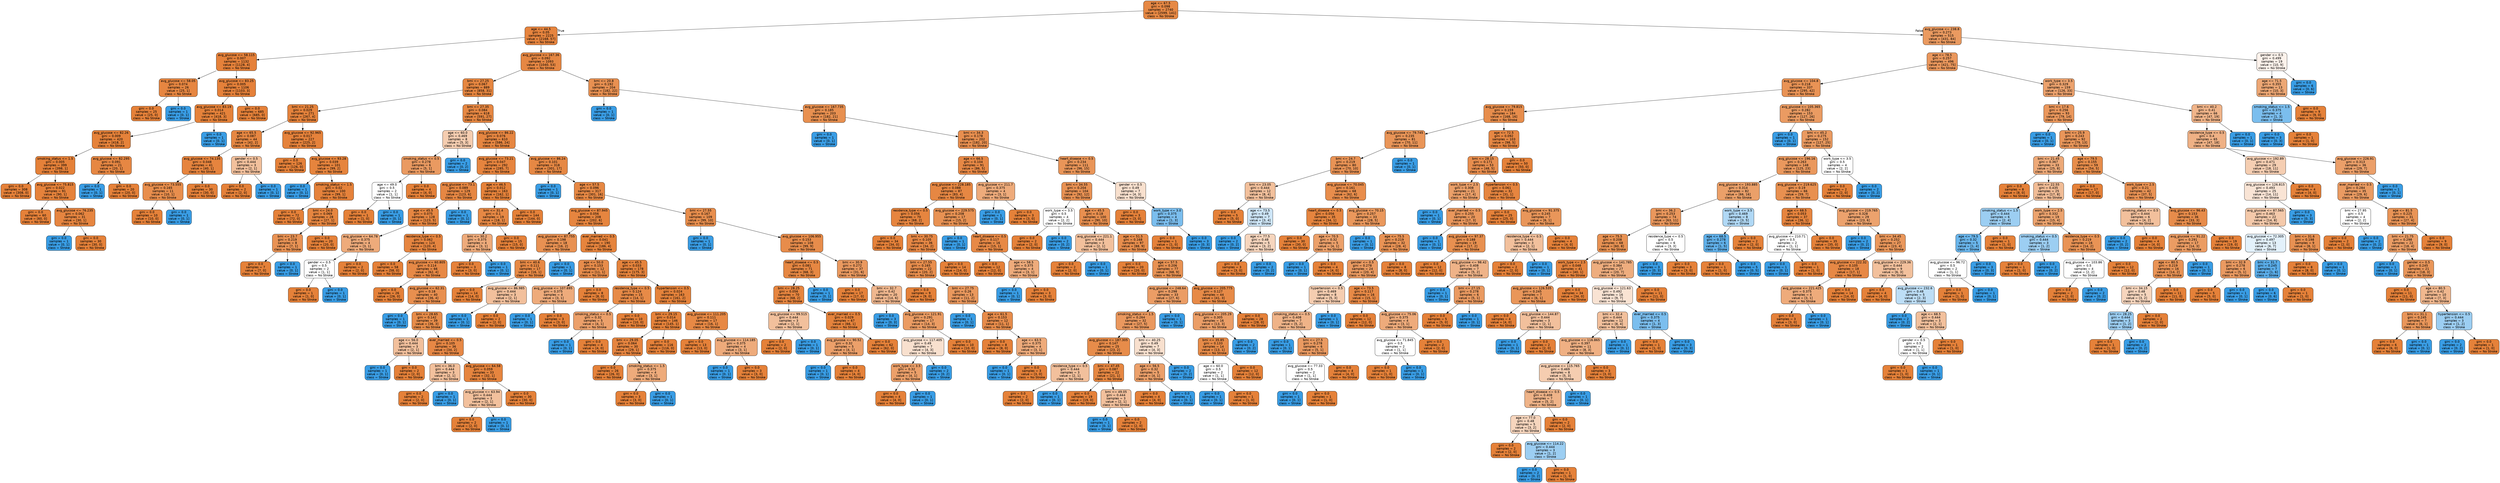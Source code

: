 digraph Tree {
node [shape=box, style="filled, rounded", color="black", fontname="helvetica"] ;
edge [fontname="helvetica"] ;
0 [label="age <= 67.5\ngini = 0.098\nsamples = 2740\nvalue = [2599, 141]\nclass = No Stroke", fillcolor="#e68844"] ;
1 [label="age <= 44.5\ngini = 0.05\nsamples = 2225\nvalue = [2168, 57]\nclass = No Stroke", fillcolor="#e6843e"] ;
0 -> 1 [labeldistance=2.5, labelangle=45, headlabel="True"] ;
2 [label="avg_glucose <= 58.115\ngini = 0.007\nsamples = 1132\nvalue = [1128, 4]\nclass = No Stroke", fillcolor="#e5813a"] ;
1 -> 2 ;
3 [label="avg_glucose <= 58.05\ngini = 0.074\nsamples = 26\nvalue = [25, 1]\nclass = No Stroke", fillcolor="#e68641"] ;
2 -> 3 ;
4 [label="gini = 0.0\nsamples = 25\nvalue = [25, 0]\nclass = No Stroke", fillcolor="#e58139"] ;
3 -> 4 ;
5 [label="gini = 0.0\nsamples = 1\nvalue = [0, 1]\nclass = Stroke", fillcolor="#399de5"] ;
3 -> 5 ;
6 [label="avg_glucose <= 83.25\ngini = 0.005\nsamples = 1106\nvalue = [1103, 3]\nclass = No Stroke", fillcolor="#e5813a"] ;
2 -> 6 ;
7 [label="avg_glucose <= 83.19\ngini = 0.014\nsamples = 421\nvalue = [418, 3]\nclass = No Stroke", fillcolor="#e5823a"] ;
6 -> 7 ;
8 [label="avg_glucose <= 82.26\ngini = 0.009\nsamples = 420\nvalue = [418, 2]\nclass = No Stroke", fillcolor="#e5823a"] ;
7 -> 8 ;
9 [label="smoking_status <= 1.5\ngini = 0.005\nsamples = 399\nvalue = [398, 1]\nclass = No Stroke", fillcolor="#e58139"] ;
8 -> 9 ;
10 [label="gini = 0.0\nsamples = 308\nvalue = [308, 0]\nclass = No Stroke", fillcolor="#e58139"] ;
9 -> 10 ;
11 [label="avg_glucose <= 75.815\ngini = 0.022\nsamples = 91\nvalue = [90, 1]\nclass = No Stroke", fillcolor="#e5823b"] ;
9 -> 11 ;
12 [label="gini = 0.0\nsamples = 60\nvalue = [60, 0]\nclass = No Stroke", fillcolor="#e58139"] ;
11 -> 12 ;
13 [label="avg_glucose <= 76.235\ngini = 0.062\nsamples = 31\nvalue = [30, 1]\nclass = No Stroke", fillcolor="#e68540"] ;
11 -> 13 ;
14 [label="gini = 0.0\nsamples = 1\nvalue = [0, 1]\nclass = Stroke", fillcolor="#399de5"] ;
13 -> 14 ;
15 [label="gini = 0.0\nsamples = 30\nvalue = [30, 0]\nclass = No Stroke", fillcolor="#e58139"] ;
13 -> 15 ;
16 [label="avg_glucose <= 82.295\ngini = 0.091\nsamples = 21\nvalue = [20, 1]\nclass = No Stroke", fillcolor="#e68743"] ;
8 -> 16 ;
17 [label="gini = 0.0\nsamples = 1\nvalue = [0, 1]\nclass = Stroke", fillcolor="#399de5"] ;
16 -> 17 ;
18 [label="gini = 0.0\nsamples = 20\nvalue = [20, 0]\nclass = No Stroke", fillcolor="#e58139"] ;
16 -> 18 ;
19 [label="gini = 0.0\nsamples = 1\nvalue = [0, 1]\nclass = Stroke", fillcolor="#399de5"] ;
7 -> 19 ;
20 [label="gini = 0.0\nsamples = 685\nvalue = [685, 0]\nclass = No Stroke", fillcolor="#e58139"] ;
6 -> 20 ;
21 [label="avg_glucose <= 167.36\ngini = 0.092\nsamples = 1093\nvalue = [1040, 53]\nclass = No Stroke", fillcolor="#e68743"] ;
1 -> 21 ;
22 [label="bmi <= 27.25\ngini = 0.067\nsamples = 889\nvalue = [858, 31]\nclass = No Stroke", fillcolor="#e68640"] ;
21 -> 22 ;
23 [label="bmi <= 21.25\ngini = 0.029\nsamples = 271\nvalue = [267, 4]\nclass = No Stroke", fillcolor="#e5833c"] ;
22 -> 23 ;
24 [label="age <= 65.5\ngini = 0.087\nsamples = 44\nvalue = [42, 2]\nclass = No Stroke", fillcolor="#e68742"] ;
23 -> 24 ;
25 [label="avg_glucose <= 74.135\ngini = 0.048\nsamples = 41\nvalue = [40, 1]\nclass = No Stroke", fillcolor="#e6843e"] ;
24 -> 25 ;
26 [label="avg_glucose <= 73.555\ngini = 0.165\nsamples = 11\nvalue = [10, 1]\nclass = No Stroke", fillcolor="#e88e4d"] ;
25 -> 26 ;
27 [label="gini = 0.0\nsamples = 10\nvalue = [10, 0]\nclass = No Stroke", fillcolor="#e58139"] ;
26 -> 27 ;
28 [label="gini = 0.0\nsamples = 1\nvalue = [0, 1]\nclass = Stroke", fillcolor="#399de5"] ;
26 -> 28 ;
29 [label="gini = 0.0\nsamples = 30\nvalue = [30, 0]\nclass = No Stroke", fillcolor="#e58139"] ;
25 -> 29 ;
30 [label="gender <= 0.5\ngini = 0.444\nsamples = 3\nvalue = [2, 1]\nclass = No Stroke", fillcolor="#f2c09c"] ;
24 -> 30 ;
31 [label="gini = 0.0\nsamples = 2\nvalue = [2, 0]\nclass = No Stroke", fillcolor="#e58139"] ;
30 -> 31 ;
32 [label="gini = 0.0\nsamples = 1\nvalue = [0, 1]\nclass = Stroke", fillcolor="#399de5"] ;
30 -> 32 ;
33 [label="avg_glucose <= 92.965\ngini = 0.017\nsamples = 227\nvalue = [225, 2]\nclass = No Stroke", fillcolor="#e5823b"] ;
23 -> 33 ;
34 [label="gini = 0.0\nsamples = 126\nvalue = [126, 0]\nclass = No Stroke", fillcolor="#e58139"] ;
33 -> 34 ;
35 [label="avg_glucose <= 93.28\ngini = 0.039\nsamples = 101\nvalue = [99, 2]\nclass = No Stroke", fillcolor="#e6843d"] ;
33 -> 35 ;
36 [label="gini = 0.0\nsamples = 1\nvalue = [0, 1]\nclass = Stroke", fillcolor="#399de5"] ;
35 -> 36 ;
37 [label="smoking_status <= 1.5\ngini = 0.02\nsamples = 100\nvalue = [99, 1]\nclass = No Stroke", fillcolor="#e5823b"] ;
35 -> 37 ;
38 [label="gini = 0.0\nsamples = 72\nvalue = [72, 0]\nclass = No Stroke", fillcolor="#e58139"] ;
37 -> 38 ;
39 [label="bmi <= 24.0\ngini = 0.069\nsamples = 28\nvalue = [27, 1]\nclass = No Stroke", fillcolor="#e68640"] ;
37 -> 39 ;
40 [label="bmi <= 23.7\ngini = 0.219\nsamples = 8\nvalue = [7, 1]\nclass = No Stroke", fillcolor="#e99355"] ;
39 -> 40 ;
41 [label="gini = 0.0\nsamples = 7\nvalue = [7, 0]\nclass = No Stroke", fillcolor="#e58139"] ;
40 -> 41 ;
42 [label="gini = 0.0\nsamples = 1\nvalue = [0, 1]\nclass = Stroke", fillcolor="#399de5"] ;
40 -> 42 ;
43 [label="gini = 0.0\nsamples = 20\nvalue = [20, 0]\nclass = No Stroke", fillcolor="#e58139"] ;
39 -> 43 ;
44 [label="bmi <= 27.35\ngini = 0.084\nsamples = 618\nvalue = [591, 27]\nclass = No Stroke", fillcolor="#e68742"] ;
22 -> 44 ;
45 [label="age <= 60.0\ngini = 0.469\nsamples = 8\nvalue = [5, 3]\nclass = No Stroke", fillcolor="#f5cdb0"] ;
44 -> 45 ;
46 [label="smoking_status <= 0.5\ngini = 0.278\nsamples = 6\nvalue = [5, 1]\nclass = No Stroke", fillcolor="#ea9a61"] ;
45 -> 46 ;
47 [label="age <= 49.0\ngini = 0.5\nsamples = 2\nvalue = [1, 1]\nclass = No Stroke", fillcolor="#ffffff"] ;
46 -> 47 ;
48 [label="gini = 0.0\nsamples = 1\nvalue = [1, 0]\nclass = No Stroke", fillcolor="#e58139"] ;
47 -> 48 ;
49 [label="gini = 0.0\nsamples = 1\nvalue = [0, 1]\nclass = Stroke", fillcolor="#399de5"] ;
47 -> 49 ;
50 [label="gini = 0.0\nsamples = 4\nvalue = [4, 0]\nclass = No Stroke", fillcolor="#e58139"] ;
46 -> 50 ;
51 [label="gini = 0.0\nsamples = 2\nvalue = [0, 2]\nclass = Stroke", fillcolor="#399de5"] ;
45 -> 51 ;
52 [label="avg_glucose <= 86.22\ngini = 0.076\nsamples = 610\nvalue = [586, 24]\nclass = No Stroke", fillcolor="#e68641"] ;
44 -> 52 ;
53 [label="avg_glucose <= 73.21\ngini = 0.047\nsamples = 292\nvalue = [285, 7]\nclass = No Stroke", fillcolor="#e6843e"] ;
52 -> 53 ;
54 [label="avg_glucose <= 73.1\ngini = 0.089\nsamples = 129\nvalue = [123, 6]\nclass = No Stroke", fillcolor="#e68743"] ;
53 -> 54 ;
55 [label="age <= 45.5\ngini = 0.075\nsamples = 128\nvalue = [123, 5]\nclass = No Stroke", fillcolor="#e68641"] ;
54 -> 55 ;
56 [label="avg_glucose <= 64.78\ngini = 0.375\nsamples = 4\nvalue = [3, 1]\nclass = No Stroke", fillcolor="#eeab7b"] ;
55 -> 56 ;
57 [label="gender <= 0.5\ngini = 0.5\nsamples = 2\nvalue = [1, 1]\nclass = No Stroke", fillcolor="#ffffff"] ;
56 -> 57 ;
58 [label="gini = 0.0\nsamples = 1\nvalue = [1, 0]\nclass = No Stroke", fillcolor="#e58139"] ;
57 -> 58 ;
59 [label="gini = 0.0\nsamples = 1\nvalue = [0, 1]\nclass = Stroke", fillcolor="#399de5"] ;
57 -> 59 ;
60 [label="gini = 0.0\nsamples = 2\nvalue = [2, 0]\nclass = No Stroke", fillcolor="#e58139"] ;
56 -> 60 ;
61 [label="residence_type <= 0.5\ngini = 0.062\nsamples = 124\nvalue = [120, 4]\nclass = No Stroke", fillcolor="#e68540"] ;
55 -> 61 ;
62 [label="gini = 0.0\nsamples = 58\nvalue = [58, 0]\nclass = No Stroke", fillcolor="#e58139"] ;
61 -> 62 ;
63 [label="avg_glucose <= 60.805\ngini = 0.114\nsamples = 66\nvalue = [62, 4]\nclass = No Stroke", fillcolor="#e78946"] ;
61 -> 63 ;
64 [label="gini = 0.0\nsamples = 26\nvalue = [26, 0]\nclass = No Stroke", fillcolor="#e58139"] ;
63 -> 64 ;
65 [label="avg_glucose <= 62.31\ngini = 0.18\nsamples = 40\nvalue = [36, 4]\nclass = No Stroke", fillcolor="#e88f4f"] ;
63 -> 65 ;
66 [label="gini = 0.0\nsamples = 1\nvalue = [0, 1]\nclass = Stroke", fillcolor="#399de5"] ;
65 -> 66 ;
67 [label="bmi <= 28.65\ngini = 0.142\nsamples = 39\nvalue = [36, 3]\nclass = No Stroke", fillcolor="#e78c49"] ;
65 -> 67 ;
68 [label="age <= 56.0\ngini = 0.444\nsamples = 3\nvalue = [2, 1]\nclass = No Stroke", fillcolor="#f2c09c"] ;
67 -> 68 ;
69 [label="gini = 0.0\nsamples = 1\nvalue = [0, 1]\nclass = Stroke", fillcolor="#399de5"] ;
68 -> 69 ;
70 [label="gini = 0.0\nsamples = 2\nvalue = [2, 0]\nclass = No Stroke", fillcolor="#e58139"] ;
68 -> 70 ;
71 [label="ever_married <= 0.5\ngini = 0.105\nsamples = 36\nvalue = [34, 2]\nclass = No Stroke", fillcolor="#e78845"] ;
67 -> 71 ;
72 [label="bmi <= 36.0\ngini = 0.444\nsamples = 3\nvalue = [2, 1]\nclass = No Stroke", fillcolor="#f2c09c"] ;
71 -> 72 ;
73 [label="gini = 0.0\nsamples = 2\nvalue = [2, 0]\nclass = No Stroke", fillcolor="#e58139"] ;
72 -> 73 ;
74 [label="gini = 0.0\nsamples = 1\nvalue = [0, 1]\nclass = Stroke", fillcolor="#399de5"] ;
72 -> 74 ;
75 [label="avg_glucose <= 64.58\ngini = 0.059\nsamples = 33\nvalue = [32, 1]\nclass = No Stroke", fillcolor="#e6853f"] ;
71 -> 75 ;
76 [label="avg_glucose <= 63.94\ngini = 0.444\nsamples = 3\nvalue = [2, 1]\nclass = No Stroke", fillcolor="#f2c09c"] ;
75 -> 76 ;
77 [label="gini = 0.0\nsamples = 2\nvalue = [2, 0]\nclass = No Stroke", fillcolor="#e58139"] ;
76 -> 77 ;
78 [label="gini = 0.0\nsamples = 1\nvalue = [0, 1]\nclass = Stroke", fillcolor="#399de5"] ;
76 -> 78 ;
79 [label="gini = 0.0\nsamples = 30\nvalue = [30, 0]\nclass = No Stroke", fillcolor="#e58139"] ;
75 -> 79 ;
80 [label="gini = 0.0\nsamples = 1\nvalue = [0, 1]\nclass = Stroke", fillcolor="#399de5"] ;
54 -> 80 ;
81 [label="age <= 46.5\ngini = 0.012\nsamples = 163\nvalue = [162, 1]\nclass = No Stroke", fillcolor="#e5823a"] ;
53 -> 81 ;
82 [label="bmi <= 31.4\ngini = 0.1\nsamples = 19\nvalue = [18, 1]\nclass = No Stroke", fillcolor="#e68844"] ;
81 -> 82 ;
83 [label="bmi <= 30.2\ngini = 0.375\nsamples = 4\nvalue = [3, 1]\nclass = No Stroke", fillcolor="#eeab7b"] ;
82 -> 83 ;
84 [label="gini = 0.0\nsamples = 3\nvalue = [3, 0]\nclass = No Stroke", fillcolor="#e58139"] ;
83 -> 84 ;
85 [label="gini = 0.0\nsamples = 1\nvalue = [0, 1]\nclass = Stroke", fillcolor="#399de5"] ;
83 -> 85 ;
86 [label="gini = 0.0\nsamples = 15\nvalue = [15, 0]\nclass = No Stroke", fillcolor="#e58139"] ;
82 -> 86 ;
87 [label="gini = 0.0\nsamples = 144\nvalue = [144, 0]\nclass = No Stroke", fillcolor="#e58139"] ;
81 -> 87 ;
88 [label="avg_glucose <= 86.24\ngini = 0.101\nsamples = 318\nvalue = [301, 17]\nclass = No Stroke", fillcolor="#e68844"] ;
52 -> 88 ;
89 [label="gini = 0.0\nsamples = 1\nvalue = [0, 1]\nclass = Stroke", fillcolor="#399de5"] ;
88 -> 89 ;
90 [label="age <= 57.5\ngini = 0.096\nsamples = 317\nvalue = [301, 16]\nclass = No Stroke", fillcolor="#e68844"] ;
88 -> 90 ;
91 [label="avg_glucose <= 87.945\ngini = 0.056\nsamples = 208\nvalue = [202, 6]\nclass = No Stroke", fillcolor="#e6853f"] ;
90 -> 91 ;
92 [label="avg_glucose <= 87.755\ngini = 0.198\nsamples = 18\nvalue = [16, 2]\nclass = No Stroke", fillcolor="#e89152"] ;
91 -> 92 ;
93 [label="bmi <= 40.6\ngini = 0.111\nsamples = 17\nvalue = [16, 1]\nclass = No Stroke", fillcolor="#e78945"] ;
92 -> 93 ;
94 [label="gini = 0.0\nsamples = 14\nvalue = [14, 0]\nclass = No Stroke", fillcolor="#e58139"] ;
93 -> 94 ;
95 [label="avg_glucose <= 86.985\ngini = 0.444\nsamples = 3\nvalue = [2, 1]\nclass = No Stroke", fillcolor="#f2c09c"] ;
93 -> 95 ;
96 [label="gini = 0.0\nsamples = 1\nvalue = [0, 1]\nclass = Stroke", fillcolor="#399de5"] ;
95 -> 96 ;
97 [label="gini = 0.0\nsamples = 2\nvalue = [2, 0]\nclass = No Stroke", fillcolor="#e58139"] ;
95 -> 97 ;
98 [label="gini = 0.0\nsamples = 1\nvalue = [0, 1]\nclass = Stroke", fillcolor="#399de5"] ;
92 -> 98 ;
99 [label="ever_married <= 0.5\ngini = 0.041\nsamples = 190\nvalue = [186, 4]\nclass = No Stroke", fillcolor="#e6843d"] ;
91 -> 99 ;
100 [label="age <= 50.0\ngini = 0.153\nsamples = 12\nvalue = [11, 1]\nclass = No Stroke", fillcolor="#e78c4b"] ;
99 -> 100 ;
101 [label="avg_glucose <= 107.695\ngini = 0.375\nsamples = 4\nvalue = [3, 1]\nclass = No Stroke", fillcolor="#eeab7b"] ;
100 -> 101 ;
102 [label="gini = 0.0\nsamples = 1\nvalue = [0, 1]\nclass = Stroke", fillcolor="#399de5"] ;
101 -> 102 ;
103 [label="gini = 0.0\nsamples = 3\nvalue = [3, 0]\nclass = No Stroke", fillcolor="#e58139"] ;
101 -> 103 ;
104 [label="gini = 0.0\nsamples = 8\nvalue = [8, 0]\nclass = No Stroke", fillcolor="#e58139"] ;
100 -> 104 ;
105 [label="age <= 45.5\ngini = 0.033\nsamples = 178\nvalue = [175, 3]\nclass = No Stroke", fillcolor="#e5833c"] ;
99 -> 105 ;
106 [label="residence_type <= 0.5\ngini = 0.124\nsamples = 15\nvalue = [14, 1]\nclass = No Stroke", fillcolor="#e78a47"] ;
105 -> 106 ;
107 [label="smoking_status <= 0.5\ngini = 0.32\nsamples = 5\nvalue = [4, 1]\nclass = No Stroke", fillcolor="#eca06a"] ;
106 -> 107 ;
108 [label="gini = 0.0\nsamples = 1\nvalue = [0, 1]\nclass = Stroke", fillcolor="#399de5"] ;
107 -> 108 ;
109 [label="gini = 0.0\nsamples = 4\nvalue = [4, 0]\nclass = No Stroke", fillcolor="#e58139"] ;
107 -> 109 ;
110 [label="gini = 0.0\nsamples = 10\nvalue = [10, 0]\nclass = No Stroke", fillcolor="#e58139"] ;
106 -> 110 ;
111 [label="hypertension <= 0.5\ngini = 0.024\nsamples = 163\nvalue = [161, 2]\nclass = No Stroke", fillcolor="#e5833b"] ;
105 -> 111 ;
112 [label="bmi <= 29.15\ngini = 0.014\nsamples = 146\nvalue = [145, 1]\nclass = No Stroke", fillcolor="#e5823a"] ;
111 -> 112 ;
113 [label="bmi <= 29.05\ngini = 0.064\nsamples = 30\nvalue = [29, 1]\nclass = No Stroke", fillcolor="#e68540"] ;
112 -> 113 ;
114 [label="gini = 0.0\nsamples = 26\nvalue = [26, 0]\nclass = No Stroke", fillcolor="#e58139"] ;
113 -> 114 ;
115 [label="smoking_status <= 1.5\ngini = 0.375\nsamples = 4\nvalue = [3, 1]\nclass = No Stroke", fillcolor="#eeab7b"] ;
113 -> 115 ;
116 [label="gini = 0.0\nsamples = 3\nvalue = [3, 0]\nclass = No Stroke", fillcolor="#e58139"] ;
115 -> 116 ;
117 [label="gini = 0.0\nsamples = 1\nvalue = [0, 1]\nclass = Stroke", fillcolor="#399de5"] ;
115 -> 117 ;
118 [label="gini = 0.0\nsamples = 116\nvalue = [116, 0]\nclass = No Stroke", fillcolor="#e58139"] ;
112 -> 118 ;
119 [label="avg_glucose <= 111.205\ngini = 0.111\nsamples = 17\nvalue = [16, 1]\nclass = No Stroke", fillcolor="#e78945"] ;
111 -> 119 ;
120 [label="gini = 0.0\nsamples = 13\nvalue = [13, 0]\nclass = No Stroke", fillcolor="#e58139"] ;
119 -> 120 ;
121 [label="avg_glucose <= 114.185\ngini = 0.375\nsamples = 4\nvalue = [3, 1]\nclass = No Stroke", fillcolor="#eeab7b"] ;
119 -> 121 ;
122 [label="gini = 0.0\nsamples = 1\nvalue = [0, 1]\nclass = Stroke", fillcolor="#399de5"] ;
121 -> 122 ;
123 [label="gini = 0.0\nsamples = 3\nvalue = [3, 0]\nclass = No Stroke", fillcolor="#e58139"] ;
121 -> 123 ;
124 [label="bmi <= 27.55\ngini = 0.167\nsamples = 109\nvalue = [99, 10]\nclass = No Stroke", fillcolor="#e88e4d"] ;
90 -> 124 ;
125 [label="gini = 0.0\nsamples = 1\nvalue = [0, 1]\nclass = Stroke", fillcolor="#399de5"] ;
124 -> 125 ;
126 [label="avg_glucose <= 106.955\ngini = 0.153\nsamples = 108\nvalue = [99, 9]\nclass = No Stroke", fillcolor="#e78c4b"] ;
124 -> 126 ;
127 [label="heart_disease <= 0.5\ngini = 0.081\nsamples = 71\nvalue = [68, 3]\nclass = No Stroke", fillcolor="#e68742"] ;
126 -> 127 ;
128 [label="bmi <= 28.25\ngini = 0.056\nsamples = 70\nvalue = [68, 2]\nclass = No Stroke", fillcolor="#e6853f"] ;
127 -> 128 ;
129 [label="avg_glucose <= 99.515\ngini = 0.444\nsamples = 3\nvalue = [2, 1]\nclass = No Stroke", fillcolor="#f2c09c"] ;
128 -> 129 ;
130 [label="gini = 0.0\nsamples = 2\nvalue = [2, 0]\nclass = No Stroke", fillcolor="#e58139"] ;
129 -> 130 ;
131 [label="gini = 0.0\nsamples = 1\nvalue = [0, 1]\nclass = Stroke", fillcolor="#399de5"] ;
129 -> 131 ;
132 [label="ever_married <= 0.5\ngini = 0.029\nsamples = 67\nvalue = [66, 1]\nclass = No Stroke", fillcolor="#e5833c"] ;
128 -> 132 ;
133 [label="avg_glucose <= 90.52\ngini = 0.32\nsamples = 5\nvalue = [4, 1]\nclass = No Stroke", fillcolor="#eca06a"] ;
132 -> 133 ;
134 [label="gini = 0.0\nsamples = 1\nvalue = [0, 1]\nclass = Stroke", fillcolor="#399de5"] ;
133 -> 134 ;
135 [label="gini = 0.0\nsamples = 4\nvalue = [4, 0]\nclass = No Stroke", fillcolor="#e58139"] ;
133 -> 135 ;
136 [label="gini = 0.0\nsamples = 62\nvalue = [62, 0]\nclass = No Stroke", fillcolor="#e58139"] ;
132 -> 136 ;
137 [label="gini = 0.0\nsamples = 1\nvalue = [0, 1]\nclass = Stroke", fillcolor="#399de5"] ;
127 -> 137 ;
138 [label="bmi <= 30.9\ngini = 0.272\nsamples = 37\nvalue = [31, 6]\nclass = No Stroke", fillcolor="#ea995f"] ;
126 -> 138 ;
139 [label="gini = 0.0\nsamples = 17\nvalue = [17, 0]\nclass = No Stroke", fillcolor="#e58139"] ;
138 -> 139 ;
140 [label="bmi <= 32.7\ngini = 0.42\nsamples = 20\nvalue = [14, 6]\nclass = No Stroke", fillcolor="#f0b78e"] ;
138 -> 140 ;
141 [label="gini = 0.0\nsamples = 3\nvalue = [0, 3]\nclass = Stroke", fillcolor="#399de5"] ;
140 -> 141 ;
142 [label="avg_glucose <= 121.91\ngini = 0.291\nsamples = 17\nvalue = [14, 3]\nclass = No Stroke", fillcolor="#eb9c63"] ;
140 -> 142 ;
143 [label="avg_glucose <= 117.405\ngini = 0.49\nsamples = 7\nvalue = [4, 3]\nclass = No Stroke", fillcolor="#f8e0ce"] ;
142 -> 143 ;
144 [label="work_type <= 3.5\ngini = 0.32\nsamples = 5\nvalue = [4, 1]\nclass = No Stroke", fillcolor="#eca06a"] ;
143 -> 144 ;
145 [label="gini = 0.0\nsamples = 4\nvalue = [4, 0]\nclass = No Stroke", fillcolor="#e58139"] ;
144 -> 145 ;
146 [label="gini = 0.0\nsamples = 1\nvalue = [0, 1]\nclass = Stroke", fillcolor="#399de5"] ;
144 -> 146 ;
147 [label="gini = 0.0\nsamples = 2\nvalue = [0, 2]\nclass = Stroke", fillcolor="#399de5"] ;
143 -> 147 ;
148 [label="gini = 0.0\nsamples = 10\nvalue = [10, 0]\nclass = No Stroke", fillcolor="#e58139"] ;
142 -> 148 ;
149 [label="bmi <= 20.8\ngini = 0.192\nsamples = 204\nvalue = [182, 22]\nclass = No Stroke", fillcolor="#e89051"] ;
21 -> 149 ;
150 [label="gini = 0.0\nsamples = 1\nvalue = [0, 1]\nclass = Stroke", fillcolor="#399de5"] ;
149 -> 150 ;
151 [label="avg_glucose <= 167.735\ngini = 0.185\nsamples = 203\nvalue = [182, 21]\nclass = No Stroke", fillcolor="#e89050"] ;
149 -> 151 ;
152 [label="gini = 0.0\nsamples = 1\nvalue = [0, 1]\nclass = Stroke", fillcolor="#399de5"] ;
151 -> 152 ;
153 [label="bmi <= 34.3\ngini = 0.178\nsamples = 202\nvalue = [182, 20]\nclass = No Stroke", fillcolor="#e88f4f"] ;
151 -> 153 ;
154 [label="age <= 66.5\ngini = 0.104\nsamples = 91\nvalue = [86, 5]\nclass = No Stroke", fillcolor="#e78845"] ;
153 -> 154 ;
155 [label="avg_glucose <= 228.185\ngini = 0.088\nsamples = 87\nvalue = [83, 4]\nclass = No Stroke", fillcolor="#e68743"] ;
154 -> 155 ;
156 [label="residence_type <= 0.5\ngini = 0.056\nsamples = 70\nvalue = [68, 2]\nclass = No Stroke", fillcolor="#e6853f"] ;
155 -> 156 ;
157 [label="gini = 0.0\nsamples = 34\nvalue = [34, 0]\nclass = No Stroke", fillcolor="#e58139"] ;
156 -> 157 ;
158 [label="bmi <= 30.75\ngini = 0.105\nsamples = 36\nvalue = [34, 2]\nclass = No Stroke", fillcolor="#e78845"] ;
156 -> 158 ;
159 [label="bmi <= 27.55\ngini = 0.165\nsamples = 22\nvalue = [20, 2]\nclass = No Stroke", fillcolor="#e88e4d"] ;
158 -> 159 ;
160 [label="gini = 0.0\nsamples = 9\nvalue = [9, 0]\nclass = No Stroke", fillcolor="#e58139"] ;
159 -> 160 ;
161 [label="bmi <= 27.75\ngini = 0.26\nsamples = 13\nvalue = [11, 2]\nclass = No Stroke", fillcolor="#ea985d"] ;
159 -> 161 ;
162 [label="gini = 0.0\nsamples = 1\nvalue = [0, 1]\nclass = Stroke", fillcolor="#399de5"] ;
161 -> 162 ;
163 [label="age <= 61.5\ngini = 0.153\nsamples = 12\nvalue = [11, 1]\nclass = No Stroke", fillcolor="#e78c4b"] ;
161 -> 163 ;
164 [label="gini = 0.0\nsamples = 8\nvalue = [8, 0]\nclass = No Stroke", fillcolor="#e58139"] ;
163 -> 164 ;
165 [label="age <= 63.5\ngini = 0.375\nsamples = 4\nvalue = [3, 1]\nclass = No Stroke", fillcolor="#eeab7b"] ;
163 -> 165 ;
166 [label="gini = 0.0\nsamples = 1\nvalue = [0, 1]\nclass = Stroke", fillcolor="#399de5"] ;
165 -> 166 ;
167 [label="gini = 0.0\nsamples = 3\nvalue = [3, 0]\nclass = No Stroke", fillcolor="#e58139"] ;
165 -> 167 ;
168 [label="gini = 0.0\nsamples = 14\nvalue = [14, 0]\nclass = No Stroke", fillcolor="#e58139"] ;
158 -> 168 ;
169 [label="avg_glucose <= 229.575\ngini = 0.208\nsamples = 17\nvalue = [15, 2]\nclass = No Stroke", fillcolor="#e89253"] ;
155 -> 169 ;
170 [label="gini = 0.0\nsamples = 1\nvalue = [0, 1]\nclass = Stroke", fillcolor="#399de5"] ;
169 -> 170 ;
171 [label="heart_disease <= 0.5\ngini = 0.117\nsamples = 16\nvalue = [15, 1]\nclass = No Stroke", fillcolor="#e78946"] ;
169 -> 171 ;
172 [label="gini = 0.0\nsamples = 12\nvalue = [12, 0]\nclass = No Stroke", fillcolor="#e58139"] ;
171 -> 172 ;
173 [label="age <= 58.5\ngini = 0.375\nsamples = 4\nvalue = [3, 1]\nclass = No Stroke", fillcolor="#eeab7b"] ;
171 -> 173 ;
174 [label="gini = 0.0\nsamples = 1\nvalue = [0, 1]\nclass = Stroke", fillcolor="#399de5"] ;
173 -> 174 ;
175 [label="gini = 0.0\nsamples = 3\nvalue = [3, 0]\nclass = No Stroke", fillcolor="#e58139"] ;
173 -> 175 ;
176 [label="avg_glucose <= 211.7\ngini = 0.375\nsamples = 4\nvalue = [3, 1]\nclass = No Stroke", fillcolor="#eeab7b"] ;
154 -> 176 ;
177 [label="gini = 0.0\nsamples = 1\nvalue = [0, 1]\nclass = Stroke", fillcolor="#399de5"] ;
176 -> 177 ;
178 [label="gini = 0.0\nsamples = 3\nvalue = [3, 0]\nclass = No Stroke", fillcolor="#e58139"] ;
176 -> 178 ;
179 [label="heart_disease <= 0.5\ngini = 0.234\nsamples = 111\nvalue = [96, 15]\nclass = No Stroke", fillcolor="#e99558"] ;
153 -> 179 ;
180 [label="bmi <= 34.55\ngini = 0.204\nsamples = 104\nvalue = [92, 12]\nclass = No Stroke", fillcolor="#e89153"] ;
179 -> 180 ;
181 [label="work_type <= 3.5\ngini = 0.5\nsamples = 4\nvalue = [2, 2]\nclass = No Stroke", fillcolor="#ffffff"] ;
180 -> 181 ;
182 [label="gini = 0.0\nsamples = 2\nvalue = [2, 0]\nclass = No Stroke", fillcolor="#e58139"] ;
181 -> 182 ;
183 [label="gini = 0.0\nsamples = 2\nvalue = [0, 2]\nclass = Stroke", fillcolor="#399de5"] ;
181 -> 183 ;
184 [label="age <= 45.5\ngini = 0.18\nsamples = 100\nvalue = [90, 10]\nclass = No Stroke", fillcolor="#e88f4f"] ;
180 -> 184 ;
185 [label="avg_glucose <= 221.1\ngini = 0.444\nsamples = 3\nvalue = [2, 1]\nclass = No Stroke", fillcolor="#f2c09c"] ;
184 -> 185 ;
186 [label="gini = 0.0\nsamples = 2\nvalue = [2, 0]\nclass = No Stroke", fillcolor="#e58139"] ;
185 -> 186 ;
187 [label="gini = 0.0\nsamples = 1\nvalue = [0, 1]\nclass = Stroke", fillcolor="#399de5"] ;
185 -> 187 ;
188 [label="age <= 51.5\ngini = 0.168\nsamples = 97\nvalue = [88, 9]\nclass = No Stroke", fillcolor="#e88e4d"] ;
184 -> 188 ;
189 [label="gini = 0.0\nsamples = 20\nvalue = [20, 0]\nclass = No Stroke", fillcolor="#e58139"] ;
188 -> 189 ;
190 [label="age <= 57.5\ngini = 0.206\nsamples = 77\nvalue = [68, 9]\nclass = No Stroke", fillcolor="#e89253"] ;
188 -> 190 ;
191 [label="avg_glucose <= 248.64\ngini = 0.298\nsamples = 33\nvalue = [27, 6]\nclass = No Stroke", fillcolor="#eb9d65"] ;
190 -> 191 ;
192 [label="smoking_status <= 1.5\ngini = 0.264\nsamples = 32\nvalue = [27, 5]\nclass = No Stroke", fillcolor="#ea985e"] ;
191 -> 192 ;
193 [label="avg_glucose <= 187.305\ngini = 0.147\nsamples = 25\nvalue = [23, 2]\nclass = No Stroke", fillcolor="#e78c4a"] ;
192 -> 193 ;
194 [label="residence_type <= 0.5\ngini = 0.444\nsamples = 3\nvalue = [2, 1]\nclass = No Stroke", fillcolor="#f2c09c"] ;
193 -> 194 ;
195 [label="gini = 0.0\nsamples = 2\nvalue = [2, 0]\nclass = No Stroke", fillcolor="#e58139"] ;
194 -> 195 ;
196 [label="gini = 0.0\nsamples = 1\nvalue = [0, 1]\nclass = Stroke", fillcolor="#399de5"] ;
194 -> 196 ;
197 [label="bmi <= 47.45\ngini = 0.087\nsamples = 22\nvalue = [21, 1]\nclass = No Stroke", fillcolor="#e68742"] ;
193 -> 197 ;
198 [label="gini = 0.0\nsamples = 19\nvalue = [19, 0]\nclass = No Stroke", fillcolor="#e58139"] ;
197 -> 198 ;
199 [label="bmi <= 49.05\ngini = 0.444\nsamples = 3\nvalue = [2, 1]\nclass = No Stroke", fillcolor="#f2c09c"] ;
197 -> 199 ;
200 [label="gini = 0.0\nsamples = 1\nvalue = [0, 1]\nclass = Stroke", fillcolor="#399de5"] ;
199 -> 200 ;
201 [label="gini = 0.0\nsamples = 2\nvalue = [2, 0]\nclass = No Stroke", fillcolor="#e58139"] ;
199 -> 201 ;
202 [label="bmi <= 40.25\ngini = 0.49\nsamples = 7\nvalue = [4, 3]\nclass = No Stroke", fillcolor="#f8e0ce"] ;
192 -> 202 ;
203 [label="age <= 56.5\ngini = 0.32\nsamples = 5\nvalue = [4, 1]\nclass = No Stroke", fillcolor="#eca06a"] ;
202 -> 203 ;
204 [label="gini = 0.0\nsamples = 4\nvalue = [4, 0]\nclass = No Stroke", fillcolor="#e58139"] ;
203 -> 204 ;
205 [label="gini = 0.0\nsamples = 1\nvalue = [0, 1]\nclass = Stroke", fillcolor="#399de5"] ;
203 -> 205 ;
206 [label="gini = 0.0\nsamples = 2\nvalue = [0, 2]\nclass = Stroke", fillcolor="#399de5"] ;
202 -> 206 ;
207 [label="gini = 0.0\nsamples = 1\nvalue = [0, 1]\nclass = Stroke", fillcolor="#399de5"] ;
191 -> 207 ;
208 [label="avg_glucose <= 205.775\ngini = 0.127\nsamples = 44\nvalue = [41, 3]\nclass = No Stroke", fillcolor="#e78a47"] ;
190 -> 208 ;
209 [label="avg_glucose <= 205.29\ngini = 0.305\nsamples = 16\nvalue = [13, 3]\nclass = No Stroke", fillcolor="#eb9e67"] ;
208 -> 209 ;
210 [label="bmi <= 35.85\ngini = 0.133\nsamples = 14\nvalue = [13, 1]\nclass = No Stroke", fillcolor="#e78b48"] ;
209 -> 210 ;
211 [label="age <= 60.0\ngini = 0.5\nsamples = 2\nvalue = [1, 1]\nclass = No Stroke", fillcolor="#ffffff"] ;
210 -> 211 ;
212 [label="gini = 0.0\nsamples = 1\nvalue = [0, 1]\nclass = Stroke", fillcolor="#399de5"] ;
211 -> 212 ;
213 [label="gini = 0.0\nsamples = 1\nvalue = [1, 0]\nclass = No Stroke", fillcolor="#e58139"] ;
211 -> 213 ;
214 [label="gini = 0.0\nsamples = 12\nvalue = [12, 0]\nclass = No Stroke", fillcolor="#e58139"] ;
210 -> 214 ;
215 [label="gini = 0.0\nsamples = 2\nvalue = [0, 2]\nclass = Stroke", fillcolor="#399de5"] ;
209 -> 215 ;
216 [label="gini = 0.0\nsamples = 28\nvalue = [28, 0]\nclass = No Stroke", fillcolor="#e58139"] ;
208 -> 216 ;
217 [label="gender <= 0.5\ngini = 0.49\nsamples = 7\nvalue = [4, 3]\nclass = No Stroke", fillcolor="#f8e0ce"] ;
179 -> 217 ;
218 [label="gini = 0.0\nsamples = 3\nvalue = [3, 0]\nclass = No Stroke", fillcolor="#e58139"] ;
217 -> 218 ;
219 [label="work_type <= 3.0\ngini = 0.375\nsamples = 4\nvalue = [1, 3]\nclass = Stroke", fillcolor="#7bbeee"] ;
217 -> 219 ;
220 [label="gini = 0.0\nsamples = 1\nvalue = [1, 0]\nclass = No Stroke", fillcolor="#e58139"] ;
219 -> 220 ;
221 [label="gini = 0.0\nsamples = 3\nvalue = [0, 3]\nclass = Stroke", fillcolor="#399de5"] ;
219 -> 221 ;
222 [label="avg_glucose <= 238.8\ngini = 0.273\nsamples = 515\nvalue = [431, 84]\nclass = No Stroke", fillcolor="#ea9a60"] ;
0 -> 222 [labeldistance=2.5, labelangle=-45, headlabel="False"] ;
223 [label="age <= 78.5\ngini = 0.257\nsamples = 496\nvalue = [421, 75]\nclass = No Stroke", fillcolor="#ea975c"] ;
222 -> 223 ;
224 [label="avg_glucose <= 104.8\ngini = 0.218\nsamples = 337\nvalue = [295, 42]\nclass = No Stroke", fillcolor="#e99355"] ;
223 -> 224 ;
225 [label="avg_glucose <= 79.815\ngini = 0.159\nsamples = 184\nvalue = [168, 16]\nclass = No Stroke", fillcolor="#e78d4c"] ;
224 -> 225 ;
226 [label="avg_glucose <= 79.745\ngini = 0.235\nsamples = 81\nvalue = [70, 11]\nclass = No Stroke", fillcolor="#e99558"] ;
225 -> 226 ;
227 [label="bmi <= 24.7\ngini = 0.219\nsamples = 80\nvalue = [70, 10]\nclass = No Stroke", fillcolor="#e99355"] ;
226 -> 227 ;
228 [label="bmi <= 23.05\ngini = 0.444\nsamples = 12\nvalue = [8, 4]\nclass = No Stroke", fillcolor="#f2c09c"] ;
227 -> 228 ;
229 [label="gini = 0.0\nsamples = 5\nvalue = [5, 0]\nclass = No Stroke", fillcolor="#e58139"] ;
228 -> 229 ;
230 [label="age <= 73.5\ngini = 0.49\nsamples = 7\nvalue = [3, 4]\nclass = Stroke", fillcolor="#cee6f8"] ;
228 -> 230 ;
231 [label="gini = 0.0\nsamples = 2\nvalue = [0, 2]\nclass = Stroke", fillcolor="#399de5"] ;
230 -> 231 ;
232 [label="age <= 77.5\ngini = 0.48\nsamples = 5\nvalue = [3, 2]\nclass = No Stroke", fillcolor="#f6d5bd"] ;
230 -> 232 ;
233 [label="gini = 0.0\nsamples = 3\nvalue = [3, 0]\nclass = No Stroke", fillcolor="#e58139"] ;
232 -> 233 ;
234 [label="gini = 0.0\nsamples = 2\nvalue = [0, 2]\nclass = Stroke", fillcolor="#399de5"] ;
232 -> 234 ;
235 [label="avg_glucose <= 70.045\ngini = 0.161\nsamples = 68\nvalue = [62, 6]\nclass = No Stroke", fillcolor="#e88d4c"] ;
227 -> 235 ;
236 [label="heart_disease <= 0.5\ngini = 0.056\nsamples = 35\nvalue = [34, 1]\nclass = No Stroke", fillcolor="#e6853f"] ;
235 -> 236 ;
237 [label="gini = 0.0\nsamples = 30\nvalue = [30, 0]\nclass = No Stroke", fillcolor="#e58139"] ;
236 -> 237 ;
238 [label="age <= 70.5\ngini = 0.32\nsamples = 5\nvalue = [4, 1]\nclass = No Stroke", fillcolor="#eca06a"] ;
236 -> 238 ;
239 [label="gini = 0.0\nsamples = 1\nvalue = [0, 1]\nclass = Stroke", fillcolor="#399de5"] ;
238 -> 239 ;
240 [label="gini = 0.0\nsamples = 4\nvalue = [4, 0]\nclass = No Stroke", fillcolor="#e58139"] ;
238 -> 240 ;
241 [label="avg_glucose <= 70.15\ngini = 0.257\nsamples = 33\nvalue = [28, 5]\nclass = No Stroke", fillcolor="#ea985c"] ;
235 -> 241 ;
242 [label="gini = 0.0\nsamples = 1\nvalue = [0, 1]\nclass = Stroke", fillcolor="#399de5"] ;
241 -> 242 ;
243 [label="age <= 75.5\ngini = 0.219\nsamples = 32\nvalue = [28, 4]\nclass = No Stroke", fillcolor="#e99355"] ;
241 -> 243 ;
244 [label="gender <= 0.5\ngini = 0.278\nsamples = 24\nvalue = [20, 4]\nclass = No Stroke", fillcolor="#ea9a61"] ;
243 -> 244 ;
245 [label="hypertension <= 0.5\ngini = 0.469\nsamples = 8\nvalue = [5, 3]\nclass = No Stroke", fillcolor="#f5cdb0"] ;
244 -> 245 ;
246 [label="smoking_status <= 0.5\ngini = 0.408\nsamples = 7\nvalue = [5, 2]\nclass = No Stroke", fillcolor="#efb388"] ;
245 -> 246 ;
247 [label="gini = 0.0\nsamples = 1\nvalue = [0, 1]\nclass = Stroke", fillcolor="#399de5"] ;
246 -> 247 ;
248 [label="bmi <= 27.5\ngini = 0.278\nsamples = 6\nvalue = [5, 1]\nclass = No Stroke", fillcolor="#ea9a61"] ;
246 -> 248 ;
249 [label="avg_glucose <= 77.33\ngini = 0.5\nsamples = 2\nvalue = [1, 1]\nclass = No Stroke", fillcolor="#ffffff"] ;
248 -> 249 ;
250 [label="gini = 0.0\nsamples = 1\nvalue = [0, 1]\nclass = Stroke", fillcolor="#399de5"] ;
249 -> 250 ;
251 [label="gini = 0.0\nsamples = 1\nvalue = [1, 0]\nclass = No Stroke", fillcolor="#e58139"] ;
249 -> 251 ;
252 [label="gini = 0.0\nsamples = 4\nvalue = [4, 0]\nclass = No Stroke", fillcolor="#e58139"] ;
248 -> 252 ;
253 [label="gini = 0.0\nsamples = 1\nvalue = [0, 1]\nclass = Stroke", fillcolor="#399de5"] ;
245 -> 253 ;
254 [label="age <= 73.5\ngini = 0.117\nsamples = 16\nvalue = [15, 1]\nclass = No Stroke", fillcolor="#e78946"] ;
244 -> 254 ;
255 [label="gini = 0.0\nsamples = 12\nvalue = [12, 0]\nclass = No Stroke", fillcolor="#e58139"] ;
254 -> 255 ;
256 [label="avg_glucose <= 75.06\ngini = 0.375\nsamples = 4\nvalue = [3, 1]\nclass = No Stroke", fillcolor="#eeab7b"] ;
254 -> 256 ;
257 [label="avg_glucose <= 71.845\ngini = 0.5\nsamples = 2\nvalue = [1, 1]\nclass = No Stroke", fillcolor="#ffffff"] ;
256 -> 257 ;
258 [label="gini = 0.0\nsamples = 1\nvalue = [1, 0]\nclass = No Stroke", fillcolor="#e58139"] ;
257 -> 258 ;
259 [label="gini = 0.0\nsamples = 1\nvalue = [0, 1]\nclass = Stroke", fillcolor="#399de5"] ;
257 -> 259 ;
260 [label="gini = 0.0\nsamples = 2\nvalue = [2, 0]\nclass = No Stroke", fillcolor="#e58139"] ;
256 -> 260 ;
261 [label="gini = 0.0\nsamples = 8\nvalue = [8, 0]\nclass = No Stroke", fillcolor="#e58139"] ;
243 -> 261 ;
262 [label="gini = 0.0\nsamples = 1\nvalue = [0, 1]\nclass = Stroke", fillcolor="#399de5"] ;
226 -> 262 ;
263 [label="age <= 72.5\ngini = 0.092\nsamples = 103\nvalue = [98, 5]\nclass = No Stroke", fillcolor="#e68743"] ;
225 -> 263 ;
264 [label="bmi <= 28.15\ngini = 0.171\nsamples = 53\nvalue = [48, 5]\nclass = No Stroke", fillcolor="#e88e4e"] ;
263 -> 264 ;
265 [label="work_type <= 2.5\ngini = 0.308\nsamples = 21\nvalue = [17, 4]\nclass = No Stroke", fillcolor="#eb9f68"] ;
264 -> 265 ;
266 [label="gini = 0.0\nsamples = 1\nvalue = [0, 1]\nclass = Stroke", fillcolor="#399de5"] ;
265 -> 266 ;
267 [label="ever_married <= 0.5\ngini = 0.255\nsamples = 20\nvalue = [17, 3]\nclass = No Stroke", fillcolor="#ea975c"] ;
265 -> 267 ;
268 [label="gini = 0.0\nsamples = 1\nvalue = [0, 1]\nclass = Stroke", fillcolor="#399de5"] ;
267 -> 268 ;
269 [label="avg_glucose <= 97.37\ngini = 0.188\nsamples = 19\nvalue = [17, 2]\nclass = No Stroke", fillcolor="#e89050"] ;
267 -> 269 ;
270 [label="gini = 0.0\nsamples = 12\nvalue = [12, 0]\nclass = No Stroke", fillcolor="#e58139"] ;
269 -> 270 ;
271 [label="avg_glucose <= 98.42\ngini = 0.408\nsamples = 7\nvalue = [5, 2]\nclass = No Stroke", fillcolor="#efb388"] ;
269 -> 271 ;
272 [label="gini = 0.0\nsamples = 1\nvalue = [0, 1]\nclass = Stroke", fillcolor="#399de5"] ;
271 -> 272 ;
273 [label="bmi <= 27.15\ngini = 0.278\nsamples = 6\nvalue = [5, 1]\nclass = No Stroke", fillcolor="#ea9a61"] ;
271 -> 273 ;
274 [label="gini = 0.0\nsamples = 5\nvalue = [5, 0]\nclass = No Stroke", fillcolor="#e58139"] ;
273 -> 274 ;
275 [label="gini = 0.0\nsamples = 1\nvalue = [0, 1]\nclass = Stroke", fillcolor="#399de5"] ;
273 -> 275 ;
276 [label="hypertension <= 0.5\ngini = 0.061\nsamples = 32\nvalue = [31, 1]\nclass = No Stroke", fillcolor="#e6853f"] ;
264 -> 276 ;
277 [label="gini = 0.0\nsamples = 25\nvalue = [25, 0]\nclass = No Stroke", fillcolor="#e58139"] ;
276 -> 277 ;
278 [label="avg_glucose <= 91.375\ngini = 0.245\nsamples = 7\nvalue = [6, 1]\nclass = No Stroke", fillcolor="#e9965a"] ;
276 -> 278 ;
279 [label="residence_type <= 0.5\ngini = 0.444\nsamples = 3\nvalue = [2, 1]\nclass = No Stroke", fillcolor="#f2c09c"] ;
278 -> 279 ;
280 [label="gini = 0.0\nsamples = 2\nvalue = [2, 0]\nclass = No Stroke", fillcolor="#e58139"] ;
279 -> 280 ;
281 [label="gini = 0.0\nsamples = 1\nvalue = [0, 1]\nclass = Stroke", fillcolor="#399de5"] ;
279 -> 281 ;
282 [label="gini = 0.0\nsamples = 4\nvalue = [4, 0]\nclass = No Stroke", fillcolor="#e58139"] ;
278 -> 282 ;
283 [label="gini = 0.0\nsamples = 50\nvalue = [50, 0]\nclass = No Stroke", fillcolor="#e58139"] ;
263 -> 283 ;
284 [label="avg_glucose <= 105.365\ngini = 0.282\nsamples = 153\nvalue = [127, 26]\nclass = No Stroke", fillcolor="#ea9b62"] ;
224 -> 284 ;
285 [label="gini = 0.0\nsamples = 1\nvalue = [0, 1]\nclass = Stroke", fillcolor="#399de5"] ;
284 -> 285 ;
286 [label="bmi <= 45.2\ngini = 0.275\nsamples = 152\nvalue = [127, 25]\nclass = No Stroke", fillcolor="#ea9a60"] ;
284 -> 286 ;
287 [label="avg_glucose <= 196.16\ngini = 0.263\nsamples = 148\nvalue = [125, 23]\nclass = No Stroke", fillcolor="#ea985d"] ;
286 -> 287 ;
288 [label="avg_glucose <= 193.885\ngini = 0.314\nsamples = 82\nvalue = [66, 16]\nclass = No Stroke", fillcolor="#eba069"] ;
287 -> 288 ;
289 [label="bmi <= 36.2\ngini = 0.253\nsamples = 74\nvalue = [63, 11]\nclass = No Stroke", fillcolor="#ea975c"] ;
288 -> 289 ;
290 [label="age <= 75.5\ngini = 0.208\nsamples = 68\nvalue = [60, 8]\nclass = No Stroke", fillcolor="#e89253"] ;
289 -> 290 ;
291 [label="work_type <= 2.5\ngini = 0.048\nsamples = 41\nvalue = [40, 1]\nclass = No Stroke", fillcolor="#e6843e"] ;
290 -> 291 ;
292 [label="avg_glucose <= 126.535\ngini = 0.245\nsamples = 7\nvalue = [6, 1]\nclass = No Stroke", fillcolor="#e9965a"] ;
291 -> 292 ;
293 [label="gini = 0.0\nsamples = 4\nvalue = [4, 0]\nclass = No Stroke", fillcolor="#e58139"] ;
292 -> 293 ;
294 [label="avg_glucose <= 144.87\ngini = 0.444\nsamples = 3\nvalue = [2, 1]\nclass = No Stroke", fillcolor="#f2c09c"] ;
292 -> 294 ;
295 [label="gini = 0.0\nsamples = 1\nvalue = [0, 1]\nclass = Stroke", fillcolor="#399de5"] ;
294 -> 295 ;
296 [label="gini = 0.0\nsamples = 2\nvalue = [2, 0]\nclass = No Stroke", fillcolor="#e58139"] ;
294 -> 296 ;
297 [label="gini = 0.0\nsamples = 34\nvalue = [34, 0]\nclass = No Stroke", fillcolor="#e58139"] ;
291 -> 297 ;
298 [label="avg_glucose <= 141.785\ngini = 0.384\nsamples = 27\nvalue = [20, 7]\nclass = No Stroke", fillcolor="#eead7e"] ;
290 -> 298 ;
299 [label="avg_glucose <= 121.63\ngini = 0.492\nsamples = 16\nvalue = [9, 7]\nclass = No Stroke", fillcolor="#f9e3d3"] ;
298 -> 299 ;
300 [label="bmi <= 32.4\ngini = 0.444\nsamples = 12\nvalue = [8, 4]\nclass = No Stroke", fillcolor="#f2c09c"] ;
299 -> 300 ;
301 [label="avg_glucose <= 116.865\ngini = 0.397\nsamples = 11\nvalue = [8, 3]\nclass = No Stroke", fillcolor="#efb083"] ;
300 -> 301 ;
302 [label="avg_glucose <= 115.765\ngini = 0.469\nsamples = 8\nvalue = [5, 3]\nclass = No Stroke", fillcolor="#f5cdb0"] ;
301 -> 302 ;
303 [label="heart_disease <= 0.5\ngini = 0.408\nsamples = 7\nvalue = [5, 2]\nclass = No Stroke", fillcolor="#efb388"] ;
302 -> 303 ;
304 [label="age <= 77.0\ngini = 0.48\nsamples = 5\nvalue = [3, 2]\nclass = No Stroke", fillcolor="#f6d5bd"] ;
303 -> 304 ;
305 [label="gini = 0.0\nsamples = 2\nvalue = [2, 0]\nclass = No Stroke", fillcolor="#e58139"] ;
304 -> 305 ;
306 [label="avg_glucose <= 114.22\ngini = 0.444\nsamples = 3\nvalue = [1, 2]\nclass = Stroke", fillcolor="#9ccef2"] ;
304 -> 306 ;
307 [label="gini = 0.0\nsamples = 2\nvalue = [0, 2]\nclass = Stroke", fillcolor="#399de5"] ;
306 -> 307 ;
308 [label="gini = 0.0\nsamples = 1\nvalue = [1, 0]\nclass = No Stroke", fillcolor="#e58139"] ;
306 -> 308 ;
309 [label="gini = 0.0\nsamples = 2\nvalue = [2, 0]\nclass = No Stroke", fillcolor="#e58139"] ;
303 -> 309 ;
310 [label="gini = 0.0\nsamples = 1\nvalue = [0, 1]\nclass = Stroke", fillcolor="#399de5"] ;
302 -> 310 ;
311 [label="gini = 0.0\nsamples = 3\nvalue = [3, 0]\nclass = No Stroke", fillcolor="#e58139"] ;
301 -> 311 ;
312 [label="gini = 0.0\nsamples = 1\nvalue = [0, 1]\nclass = Stroke", fillcolor="#399de5"] ;
300 -> 312 ;
313 [label="ever_married <= 0.5\ngini = 0.375\nsamples = 4\nvalue = [1, 3]\nclass = Stroke", fillcolor="#7bbeee"] ;
299 -> 313 ;
314 [label="gini = 0.0\nsamples = 1\nvalue = [1, 0]\nclass = No Stroke", fillcolor="#e58139"] ;
313 -> 314 ;
315 [label="gini = 0.0\nsamples = 3\nvalue = [0, 3]\nclass = Stroke", fillcolor="#399de5"] ;
313 -> 315 ;
316 [label="gini = 0.0\nsamples = 11\nvalue = [11, 0]\nclass = No Stroke", fillcolor="#e58139"] ;
298 -> 316 ;
317 [label="residence_type <= 0.5\ngini = 0.5\nsamples = 6\nvalue = [3, 3]\nclass = No Stroke", fillcolor="#ffffff"] ;
289 -> 317 ;
318 [label="gini = 0.0\nsamples = 3\nvalue = [0, 3]\nclass = Stroke", fillcolor="#399de5"] ;
317 -> 318 ;
319 [label="gini = 0.0\nsamples = 3\nvalue = [3, 0]\nclass = No Stroke", fillcolor="#e58139"] ;
317 -> 319 ;
320 [label="work_type <= 3.5\ngini = 0.469\nsamples = 8\nvalue = [3, 5]\nclass = Stroke", fillcolor="#b0d8f5"] ;
288 -> 320 ;
321 [label="age <= 68.5\ngini = 0.278\nsamples = 6\nvalue = [1, 5]\nclass = Stroke", fillcolor="#61b1ea"] ;
320 -> 321 ;
322 [label="gini = 0.0\nsamples = 1\nvalue = [1, 0]\nclass = No Stroke", fillcolor="#e58139"] ;
321 -> 322 ;
323 [label="gini = 0.0\nsamples = 5\nvalue = [0, 5]\nclass = Stroke", fillcolor="#399de5"] ;
321 -> 323 ;
324 [label="gini = 0.0\nsamples = 2\nvalue = [2, 0]\nclass = No Stroke", fillcolor="#e58139"] ;
320 -> 324 ;
325 [label="avg_glucose <= 219.625\ngini = 0.19\nsamples = 66\nvalue = [59, 7]\nclass = No Stroke", fillcolor="#e89050"] ;
287 -> 325 ;
326 [label="age <= 68.5\ngini = 0.053\nsamples = 37\nvalue = [36, 1]\nclass = No Stroke", fillcolor="#e6843e"] ;
325 -> 326 ;
327 [label="avg_glucose <= 210.71\ngini = 0.5\nsamples = 2\nvalue = [1, 1]\nclass = No Stroke", fillcolor="#ffffff"] ;
326 -> 327 ;
328 [label="gini = 0.0\nsamples = 1\nvalue = [0, 1]\nclass = Stroke", fillcolor="#399de5"] ;
327 -> 328 ;
329 [label="gini = 0.0\nsamples = 1\nvalue = [1, 0]\nclass = No Stroke", fillcolor="#e58139"] ;
327 -> 329 ;
330 [label="gini = 0.0\nsamples = 35\nvalue = [35, 0]\nclass = No Stroke", fillcolor="#e58139"] ;
326 -> 330 ;
331 [label="avg_glucose <= 219.765\ngini = 0.328\nsamples = 29\nvalue = [23, 6]\nclass = No Stroke", fillcolor="#eca26d"] ;
325 -> 331 ;
332 [label="gini = 0.0\nsamples = 2\nvalue = [0, 2]\nclass = Stroke", fillcolor="#399de5"] ;
331 -> 332 ;
333 [label="bmi <= 34.45\ngini = 0.252\nsamples = 27\nvalue = [23, 4]\nclass = No Stroke", fillcolor="#ea975b"] ;
331 -> 333 ;
334 [label="avg_glucose <= 222.32\ngini = 0.105\nsamples = 18\nvalue = [17, 1]\nclass = No Stroke", fillcolor="#e78845"] ;
333 -> 334 ;
335 [label="avg_glucose <= 221.425\ngini = 0.375\nsamples = 4\nvalue = [3, 1]\nclass = No Stroke", fillcolor="#eeab7b"] ;
334 -> 335 ;
336 [label="gini = 0.0\nsamples = 3\nvalue = [3, 0]\nclass = No Stroke", fillcolor="#e58139"] ;
335 -> 336 ;
337 [label="gini = 0.0\nsamples = 1\nvalue = [0, 1]\nclass = Stroke", fillcolor="#399de5"] ;
335 -> 337 ;
338 [label="gini = 0.0\nsamples = 14\nvalue = [14, 0]\nclass = No Stroke", fillcolor="#e58139"] ;
334 -> 338 ;
339 [label="avg_glucose <= 229.36\ngini = 0.444\nsamples = 9\nvalue = [6, 3]\nclass = No Stroke", fillcolor="#f2c09c"] ;
333 -> 339 ;
340 [label="gini = 0.0\nsamples = 4\nvalue = [4, 0]\nclass = No Stroke", fillcolor="#e58139"] ;
339 -> 340 ;
341 [label="avg_glucose <= 232.6\ngini = 0.48\nsamples = 5\nvalue = [2, 3]\nclass = Stroke", fillcolor="#bddef6"] ;
339 -> 341 ;
342 [label="gini = 0.0\nsamples = 2\nvalue = [0, 2]\nclass = Stroke", fillcolor="#399de5"] ;
341 -> 342 ;
343 [label="age <= 68.5\ngini = 0.444\nsamples = 3\nvalue = [2, 1]\nclass = No Stroke", fillcolor="#f2c09c"] ;
341 -> 343 ;
344 [label="gender <= 0.5\ngini = 0.5\nsamples = 2\nvalue = [1, 1]\nclass = No Stroke", fillcolor="#ffffff"] ;
343 -> 344 ;
345 [label="gini = 0.0\nsamples = 1\nvalue = [1, 0]\nclass = No Stroke", fillcolor="#e58139"] ;
344 -> 345 ;
346 [label="gini = 0.0\nsamples = 1\nvalue = [0, 1]\nclass = Stroke", fillcolor="#399de5"] ;
344 -> 346 ;
347 [label="gini = 0.0\nsamples = 1\nvalue = [1, 0]\nclass = No Stroke", fillcolor="#e58139"] ;
343 -> 347 ;
348 [label="work_type <= 3.5\ngini = 0.5\nsamples = 4\nvalue = [2, 2]\nclass = No Stroke", fillcolor="#ffffff"] ;
286 -> 348 ;
349 [label="gini = 0.0\nsamples = 2\nvalue = [2, 0]\nclass = No Stroke", fillcolor="#e58139"] ;
348 -> 349 ;
350 [label="gini = 0.0\nsamples = 2\nvalue = [0, 2]\nclass = Stroke", fillcolor="#399de5"] ;
348 -> 350 ;
351 [label="work_type <= 3.5\ngini = 0.329\nsamples = 159\nvalue = [126, 33]\nclass = No Stroke", fillcolor="#eca26d"] ;
223 -> 351 ;
352 [label="bmi <= 17.6\ngini = 0.256\nsamples = 93\nvalue = [79, 14]\nclass = No Stroke", fillcolor="#ea975c"] ;
351 -> 352 ;
353 [label="gini = 0.0\nsamples = 1\nvalue = [0, 1]\nclass = Stroke", fillcolor="#399de5"] ;
352 -> 353 ;
354 [label="bmi <= 25.9\ngini = 0.243\nsamples = 92\nvalue = [79, 13]\nclass = No Stroke", fillcolor="#e9965a"] ;
352 -> 354 ;
355 [label="bmi <= 21.45\ngini = 0.367\nsamples = 33\nvalue = [25, 8]\nclass = No Stroke", fillcolor="#eda978"] ;
354 -> 355 ;
356 [label="gini = 0.0\nsamples = 8\nvalue = [8, 0]\nclass = No Stroke", fillcolor="#e58139"] ;
355 -> 356 ;
357 [label="bmi <= 22.55\ngini = 0.435\nsamples = 25\nvalue = [17, 8]\nclass = No Stroke", fillcolor="#f1bc96"] ;
355 -> 357 ;
358 [label="smoking_status <= 1.5\ngini = 0.444\nsamples = 6\nvalue = [2, 4]\nclass = Stroke", fillcolor="#9ccef2"] ;
357 -> 358 ;
359 [label="age <= 79.5\ngini = 0.32\nsamples = 5\nvalue = [1, 4]\nclass = Stroke", fillcolor="#6ab6ec"] ;
358 -> 359 ;
360 [label="avg_glucose <= 96.72\ngini = 0.5\nsamples = 2\nvalue = [1, 1]\nclass = No Stroke", fillcolor="#ffffff"] ;
359 -> 360 ;
361 [label="gini = 0.0\nsamples = 1\nvalue = [1, 0]\nclass = No Stroke", fillcolor="#e58139"] ;
360 -> 361 ;
362 [label="gini = 0.0\nsamples = 1\nvalue = [0, 1]\nclass = Stroke", fillcolor="#399de5"] ;
360 -> 362 ;
363 [label="gini = 0.0\nsamples = 3\nvalue = [0, 3]\nclass = Stroke", fillcolor="#399de5"] ;
359 -> 363 ;
364 [label="gini = 0.0\nsamples = 1\nvalue = [1, 0]\nclass = No Stroke", fillcolor="#e58139"] ;
358 -> 364 ;
365 [label="work_type <= 2.5\ngini = 0.332\nsamples = 19\nvalue = [15, 4]\nclass = No Stroke", fillcolor="#eca36e"] ;
357 -> 365 ;
366 [label="smoking_status <= 0.5\ngini = 0.444\nsamples = 3\nvalue = [1, 2]\nclass = Stroke", fillcolor="#9ccef2"] ;
365 -> 366 ;
367 [label="gini = 0.0\nsamples = 1\nvalue = [1, 0]\nclass = No Stroke", fillcolor="#e58139"] ;
366 -> 367 ;
368 [label="gini = 0.0\nsamples = 2\nvalue = [0, 2]\nclass = Stroke", fillcolor="#399de5"] ;
366 -> 368 ;
369 [label="residence_type <= 0.5\ngini = 0.219\nsamples = 16\nvalue = [14, 2]\nclass = No Stroke", fillcolor="#e99355"] ;
365 -> 369 ;
370 [label="avg_glucose <= 103.86\ngini = 0.5\nsamples = 4\nvalue = [2, 2]\nclass = No Stroke", fillcolor="#ffffff"] ;
369 -> 370 ;
371 [label="gini = 0.0\nsamples = 2\nvalue = [2, 0]\nclass = No Stroke", fillcolor="#e58139"] ;
370 -> 371 ;
372 [label="gini = 0.0\nsamples = 2\nvalue = [0, 2]\nclass = Stroke", fillcolor="#399de5"] ;
370 -> 372 ;
373 [label="gini = 0.0\nsamples = 12\nvalue = [12, 0]\nclass = No Stroke", fillcolor="#e58139"] ;
369 -> 373 ;
374 [label="age <= 79.5\ngini = 0.155\nsamples = 59\nvalue = [54, 5]\nclass = No Stroke", fillcolor="#e78d4b"] ;
354 -> 374 ;
375 [label="gini = 0.0\nsamples = 17\nvalue = [17, 0]\nclass = No Stroke", fillcolor="#e58139"] ;
374 -> 375 ;
376 [label="work_type <= 2.5\ngini = 0.21\nsamples = 42\nvalue = [37, 5]\nclass = No Stroke", fillcolor="#e99254"] ;
374 -> 376 ;
377 [label="smoking_status <= 0.5\ngini = 0.444\nsamples = 6\nvalue = [4, 2]\nclass = No Stroke", fillcolor="#f2c09c"] ;
376 -> 377 ;
378 [label="gini = 0.0\nsamples = 2\nvalue = [0, 2]\nclass = Stroke", fillcolor="#399de5"] ;
377 -> 378 ;
379 [label="gini = 0.0\nsamples = 4\nvalue = [4, 0]\nclass = No Stroke", fillcolor="#e58139"] ;
377 -> 379 ;
380 [label="avg_glucose <= 96.43\ngini = 0.153\nsamples = 36\nvalue = [33, 3]\nclass = No Stroke", fillcolor="#e78c4b"] ;
376 -> 380 ;
381 [label="avg_glucose <= 91.22\ngini = 0.291\nsamples = 17\nvalue = [14, 3]\nclass = No Stroke", fillcolor="#eb9c63"] ;
380 -> 381 ;
382 [label="age <= 80.5\ngini = 0.219\nsamples = 16\nvalue = [14, 2]\nclass = No Stroke", fillcolor="#e99355"] ;
381 -> 382 ;
383 [label="bmi <= 34.15\ngini = 0.48\nsamples = 5\nvalue = [3, 2]\nclass = No Stroke", fillcolor="#f6d5bd"] ;
382 -> 383 ;
384 [label="bmi <= 28.25\ngini = 0.444\nsamples = 3\nvalue = [1, 2]\nclass = Stroke", fillcolor="#9ccef2"] ;
383 -> 384 ;
385 [label="gini = 0.0\nsamples = 1\nvalue = [1, 0]\nclass = No Stroke", fillcolor="#e58139"] ;
384 -> 385 ;
386 [label="gini = 0.0\nsamples = 2\nvalue = [0, 2]\nclass = Stroke", fillcolor="#399de5"] ;
384 -> 386 ;
387 [label="gini = 0.0\nsamples = 2\nvalue = [2, 0]\nclass = No Stroke", fillcolor="#e58139"] ;
383 -> 387 ;
388 [label="gini = 0.0\nsamples = 11\nvalue = [11, 0]\nclass = No Stroke", fillcolor="#e58139"] ;
382 -> 388 ;
389 [label="gini = 0.0\nsamples = 1\nvalue = [0, 1]\nclass = Stroke", fillcolor="#399de5"] ;
381 -> 389 ;
390 [label="gini = 0.0\nsamples = 19\nvalue = [19, 0]\nclass = No Stroke", fillcolor="#e58139"] ;
380 -> 390 ;
391 [label="bmi <= 40.2\ngini = 0.41\nsamples = 66\nvalue = [47, 19]\nclass = No Stroke", fillcolor="#f0b489"] ;
351 -> 391 ;
392 [label="residence_type <= 0.5\ngini = 0.4\nsamples = 65\nvalue = [47, 18]\nclass = No Stroke", fillcolor="#efb185"] ;
391 -> 392 ;
393 [label="avg_glucose <= 192.89\ngini = 0.471\nsamples = 29\nvalue = [18, 11]\nclass = No Stroke", fillcolor="#f5ceb2"] ;
392 -> 393 ;
394 [label="avg_glucose <= 126.815\ngini = 0.493\nsamples = 25\nvalue = [14, 11]\nclass = No Stroke", fillcolor="#f9e4d5"] ;
393 -> 394 ;
395 [label="avg_glucose <= 87.565\ngini = 0.463\nsamples = 22\nvalue = [14, 8]\nclass = No Stroke", fillcolor="#f4c9aa"] ;
394 -> 395 ;
396 [label="avg_glucose <= 72.305\ngini = 0.497\nsamples = 13\nvalue = [6, 7]\nclass = Stroke", fillcolor="#e3f1fb"] ;
395 -> 396 ;
397 [label="bmi <= 32.9\ngini = 0.278\nsamples = 6\nvalue = [5, 1]\nclass = No Stroke", fillcolor="#ea9a61"] ;
396 -> 397 ;
398 [label="gini = 0.0\nsamples = 5\nvalue = [5, 0]\nclass = No Stroke", fillcolor="#e58139"] ;
397 -> 398 ;
399 [label="gini = 0.0\nsamples = 1\nvalue = [0, 1]\nclass = Stroke", fillcolor="#399de5"] ;
397 -> 399 ;
400 [label="bmi <= 31.7\ngini = 0.245\nsamples = 7\nvalue = [1, 6]\nclass = Stroke", fillcolor="#5aade9"] ;
396 -> 400 ;
401 [label="gini = 0.0\nsamples = 6\nvalue = [0, 6]\nclass = Stroke", fillcolor="#399de5"] ;
400 -> 401 ;
402 [label="gini = 0.0\nsamples = 1\nvalue = [1, 0]\nclass = No Stroke", fillcolor="#e58139"] ;
400 -> 402 ;
403 [label="bmi <= 31.6\ngini = 0.198\nsamples = 9\nvalue = [8, 1]\nclass = No Stroke", fillcolor="#e89152"] ;
395 -> 403 ;
404 [label="gini = 0.0\nsamples = 8\nvalue = [8, 0]\nclass = No Stroke", fillcolor="#e58139"] ;
403 -> 404 ;
405 [label="gini = 0.0\nsamples = 1\nvalue = [0, 1]\nclass = Stroke", fillcolor="#399de5"] ;
403 -> 405 ;
406 [label="gini = 0.0\nsamples = 3\nvalue = [0, 3]\nclass = Stroke", fillcolor="#399de5"] ;
394 -> 406 ;
407 [label="gini = 0.0\nsamples = 4\nvalue = [4, 0]\nclass = No Stroke", fillcolor="#e58139"] ;
393 -> 407 ;
408 [label="avg_glucose <= 226.91\ngini = 0.313\nsamples = 36\nvalue = [29, 7]\nclass = No Stroke", fillcolor="#eb9f69"] ;
392 -> 408 ;
409 [label="ever_married <= 0.5\ngini = 0.284\nsamples = 35\nvalue = [29, 6]\nclass = No Stroke", fillcolor="#ea9b62"] ;
408 -> 409 ;
410 [label="bmi <= 27.95\ngini = 0.5\nsamples = 4\nvalue = [2, 2]\nclass = No Stroke", fillcolor="#ffffff"] ;
409 -> 410 ;
411 [label="gini = 0.0\nsamples = 2\nvalue = [2, 0]\nclass = No Stroke", fillcolor="#e58139"] ;
410 -> 411 ;
412 [label="gini = 0.0\nsamples = 2\nvalue = [0, 2]\nclass = Stroke", fillcolor="#399de5"] ;
410 -> 412 ;
413 [label="age <= 81.5\ngini = 0.225\nsamples = 31\nvalue = [27, 4]\nclass = No Stroke", fillcolor="#e99456"] ;
409 -> 413 ;
414 [label="bmi <= 21.75\ngini = 0.298\nsamples = 22\nvalue = [18, 4]\nclass = No Stroke", fillcolor="#eb9d65"] ;
413 -> 414 ;
415 [label="gini = 0.0\nsamples = 1\nvalue = [0, 1]\nclass = Stroke", fillcolor="#399de5"] ;
414 -> 415 ;
416 [label="gender <= 0.5\ngini = 0.245\nsamples = 21\nvalue = [18, 3]\nclass = No Stroke", fillcolor="#e9965a"] ;
414 -> 416 ;
417 [label="gini = 0.0\nsamples = 11\nvalue = [11, 0]\nclass = No Stroke", fillcolor="#e58139"] ;
416 -> 417 ;
418 [label="age <= 80.5\ngini = 0.42\nsamples = 10\nvalue = [7, 3]\nclass = No Stroke", fillcolor="#f0b78e"] ;
416 -> 418 ;
419 [label="bmi <= 31.1\ngini = 0.245\nsamples = 7\nvalue = [6, 1]\nclass = No Stroke", fillcolor="#e9965a"] ;
418 -> 419 ;
420 [label="gini = 0.0\nsamples = 6\nvalue = [6, 0]\nclass = No Stroke", fillcolor="#e58139"] ;
419 -> 420 ;
421 [label="gini = 0.0\nsamples = 1\nvalue = [0, 1]\nclass = Stroke", fillcolor="#399de5"] ;
419 -> 421 ;
422 [label="hypertension <= 0.5\ngini = 0.444\nsamples = 3\nvalue = [1, 2]\nclass = Stroke", fillcolor="#9ccef2"] ;
418 -> 422 ;
423 [label="gini = 0.0\nsamples = 2\nvalue = [0, 2]\nclass = Stroke", fillcolor="#399de5"] ;
422 -> 423 ;
424 [label="gini = 0.0\nsamples = 1\nvalue = [1, 0]\nclass = No Stroke", fillcolor="#e58139"] ;
422 -> 424 ;
425 [label="gini = 0.0\nsamples = 9\nvalue = [9, 0]\nclass = No Stroke", fillcolor="#e58139"] ;
413 -> 425 ;
426 [label="gini = 0.0\nsamples = 1\nvalue = [0, 1]\nclass = Stroke", fillcolor="#399de5"] ;
408 -> 426 ;
427 [label="gini = 0.0\nsamples = 1\nvalue = [0, 1]\nclass = Stroke", fillcolor="#399de5"] ;
391 -> 427 ;
428 [label="gender <= 0.5\ngini = 0.499\nsamples = 19\nvalue = [10, 9]\nclass = No Stroke", fillcolor="#fcf2eb"] ;
222 -> 428 ;
429 [label="age <= 71.5\ngini = 0.355\nsamples = 13\nvalue = [10, 3]\nclass = No Stroke", fillcolor="#eda774"] ;
428 -> 429 ;
430 [label="smoking_status <= 1.5\ngini = 0.375\nsamples = 4\nvalue = [1, 3]\nclass = Stroke", fillcolor="#7bbeee"] ;
429 -> 430 ;
431 [label="gini = 0.0\nsamples = 3\nvalue = [0, 3]\nclass = Stroke", fillcolor="#399de5"] ;
430 -> 431 ;
432 [label="gini = 0.0\nsamples = 1\nvalue = [1, 0]\nclass = No Stroke", fillcolor="#e58139"] ;
430 -> 432 ;
433 [label="gini = 0.0\nsamples = 9\nvalue = [9, 0]\nclass = No Stroke", fillcolor="#e58139"] ;
429 -> 433 ;
434 [label="gini = 0.0\nsamples = 6\nvalue = [0, 6]\nclass = Stroke", fillcolor="#399de5"] ;
428 -> 434 ;
}